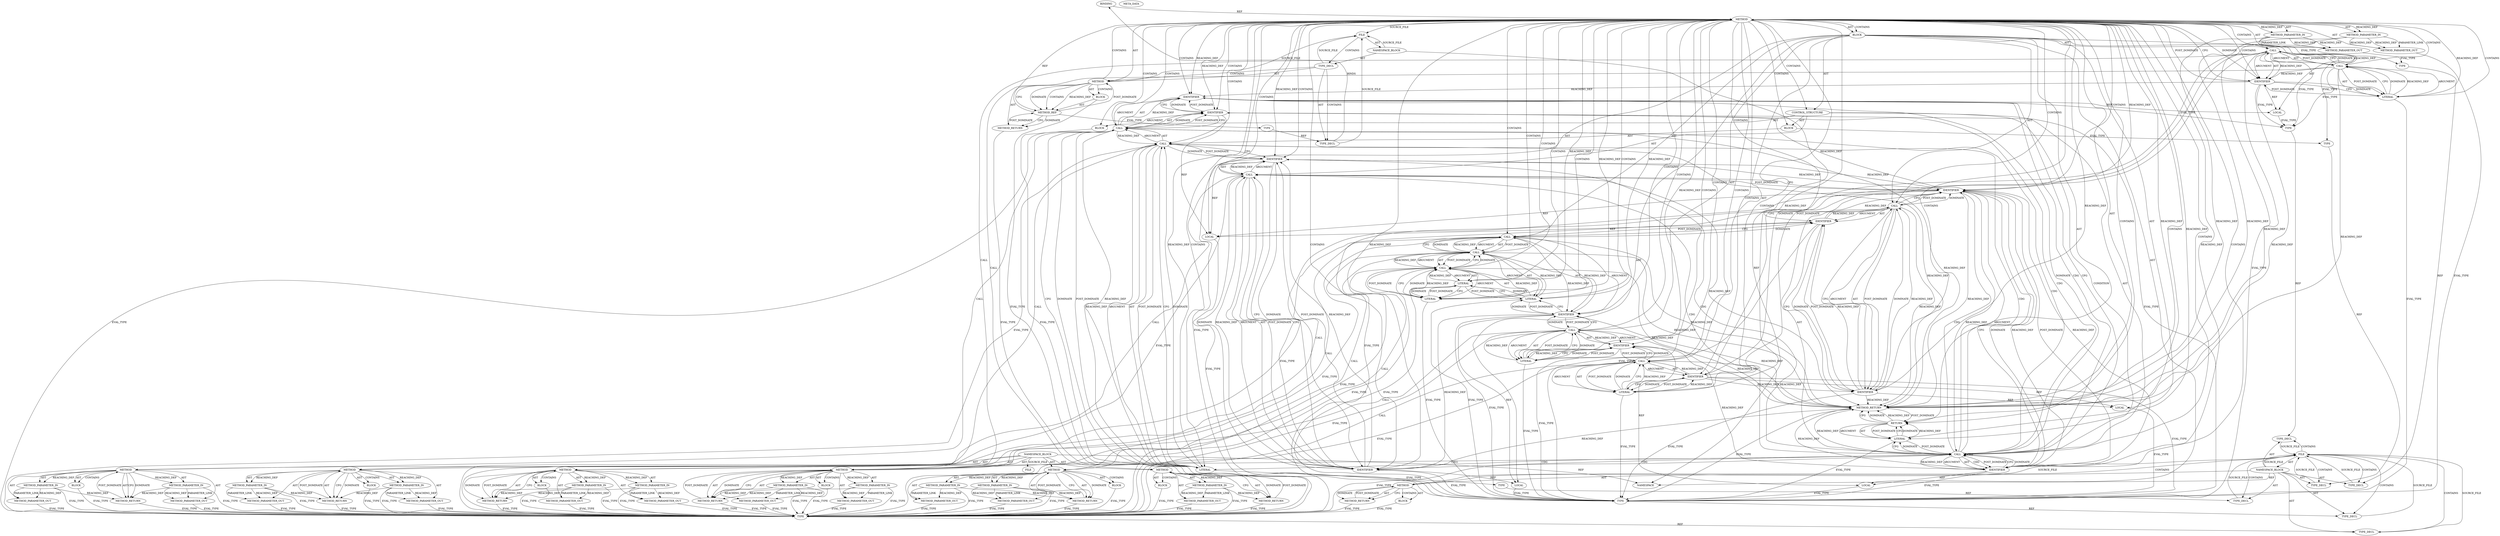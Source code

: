 digraph {
  "21474836480" [label="BINDING" METHOD_FULL_NAME="main" NAME="main" SIGNATURE="int(int,char[]*)"];
  "25769803776" [label="BLOCK" ARGUMENT_INDEX="-1" CODE="{
  int init_value;
  int test_value;
  int inc_value;
  int loop_counter;
  char buf[10];

  init_value = 0;
  test_value = 9;
  inc_value = 9 - (9 - 1);

  loop_counter = init_value;
  for( ; loop_counter <= test_value; loop_counter += inc_value)
  {
    /*  OK  */
    buf[loop_counter] = 'A';
  }


  return 0;
}" COLUMN_NUMBER="1" LINE_NUMBER="51" ORDER="3" TYPE_FULL_NAME="void"];
  "25769803777" [label="BLOCK" ARGUMENT_INDEX="-1" CODE="<empty>" LINE_NUMBER="63" ORDER="1" TYPE_FULL_NAME="ANY"];
  "25769803778" [label="BLOCK" ARGUMENT_INDEX="-1" CODE="{
    /*  OK  */
    buf[loop_counter] = 'A';
  }" COLUMN_NUMBER="3" LINE_NUMBER="64" ORDER="4" TYPE_FULL_NAME="void"];
  "25769803779" [label="BLOCK" ARGUMENT_INDEX="-1" CODE="<empty>" COLUMN_NUMBER="1" LINE_NUMBER="1" ORDER="1" TYPE_FULL_NAME="ANY"];
  "25769803780" [label="BLOCK" ARGUMENT_INDEX="-1" CODE="<empty>" ORDER="1" TYPE_FULL_NAME="ANY"];
  "25769803781" [label="BLOCK" ARGUMENT_INDEX="1" CODE="<empty>" ORDER="1" TYPE_FULL_NAME="ANY"];
  "25769803782" [label="BLOCK" ARGUMENT_INDEX="1" CODE="<empty>" ORDER="1" TYPE_FULL_NAME="ANY"];
  "25769803783" [label="BLOCK" ARGUMENT_INDEX="1" CODE="<empty>" ORDER="1" TYPE_FULL_NAME="ANY"];
  "25769803784" [label="BLOCK" ARGUMENT_INDEX="1" CODE="<empty>" ORDER="1" TYPE_FULL_NAME="ANY"];
  "25769803785" [label="BLOCK" ARGUMENT_INDEX="1" CODE="<empty>" ORDER="1" TYPE_FULL_NAME="ANY"];
  "25769803786" [label="BLOCK" ARGUMENT_INDEX="1" CODE="<empty>" ORDER="1" TYPE_FULL_NAME="ANY"];
  "30064771072" [label="CALL" ARGUMENT_INDEX="2" CODE="buf[10]" COLUMN_NUMBER="8" DISPATCH_TYPE="STATIC_DISPATCH" LINE_NUMBER="56" METHOD_FULL_NAME="<operator>.assignment" NAME="<operator>.assignment" ORDER="6" SIGNATURE="" TYPE_FULL_NAME="char[10]"];
  "30064771073" [label="CALL" ARGUMENT_INDEX="2" CODE="buf[10]" COLUMN_NUMBER="8" DISPATCH_TYPE="STATIC_DISPATCH" LINE_NUMBER="56" METHOD_FULL_NAME="<operator>.alloc" NAME="<operator>.alloc" ORDER="2" SIGNATURE="" TYPE_FULL_NAME="char[10]"];
  "30064771074" [label="CALL" ARGUMENT_INDEX="-1" CODE="init_value = 0" COLUMN_NUMBER="3" DISPATCH_TYPE="STATIC_DISPATCH" LINE_NUMBER="58" METHOD_FULL_NAME="<operator>.assignment" NAME="<operator>.assignment" ORDER="7" SIGNATURE="" TYPE_FULL_NAME="ANY"];
  "30064771075" [label="CALL" ARGUMENT_INDEX="-1" CODE="test_value = 9" COLUMN_NUMBER="3" DISPATCH_TYPE="STATIC_DISPATCH" LINE_NUMBER="59" METHOD_FULL_NAME="<operator>.assignment" NAME="<operator>.assignment" ORDER="8" SIGNATURE="" TYPE_FULL_NAME="ANY"];
  "30064771076" [label="CALL" ARGUMENT_INDEX="-1" CODE="inc_value = 9 - (9 - 1)" COLUMN_NUMBER="3" DISPATCH_TYPE="STATIC_DISPATCH" LINE_NUMBER="60" METHOD_FULL_NAME="<operator>.assignment" NAME="<operator>.assignment" ORDER="9" SIGNATURE="" TYPE_FULL_NAME="ANY"];
  "30064771077" [label="CALL" ARGUMENT_INDEX="2" CODE="9 - (9 - 1)" COLUMN_NUMBER="15" DISPATCH_TYPE="STATIC_DISPATCH" LINE_NUMBER="60" METHOD_FULL_NAME="<operator>.subtraction" NAME="<operator>.subtraction" ORDER="2" SIGNATURE="" TYPE_FULL_NAME="ANY"];
  "30064771078" [label="CALL" ARGUMENT_INDEX="2" CODE="9 - 1" COLUMN_NUMBER="20" DISPATCH_TYPE="STATIC_DISPATCH" LINE_NUMBER="60" METHOD_FULL_NAME="<operator>.subtraction" NAME="<operator>.subtraction" ORDER="2" SIGNATURE="" TYPE_FULL_NAME="ANY"];
  "30064771079" [label="CALL" ARGUMENT_INDEX="-1" CODE="loop_counter = init_value" COLUMN_NUMBER="3" DISPATCH_TYPE="STATIC_DISPATCH" LINE_NUMBER="62" METHOD_FULL_NAME="<operator>.assignment" NAME="<operator>.assignment" ORDER="10" SIGNATURE="" TYPE_FULL_NAME="ANY"];
  "30064771080" [label="CALL" ARGUMENT_INDEX="-1" CODE="loop_counter <= test_value" COLUMN_NUMBER="10" DISPATCH_TYPE="STATIC_DISPATCH" LINE_NUMBER="63" METHOD_FULL_NAME="<operator>.lessEqualsThan" NAME="<operator>.lessEqualsThan" ORDER="2" SIGNATURE="" TYPE_FULL_NAME="ANY"];
  "30064771081" [label="CALL" ARGUMENT_INDEX="-1" CODE="loop_counter += inc_value" COLUMN_NUMBER="38" DISPATCH_TYPE="STATIC_DISPATCH" LINE_NUMBER="63" METHOD_FULL_NAME="<operator>.assignmentPlus" NAME="<operator>.assignmentPlus" ORDER="3" SIGNATURE="" TYPE_FULL_NAME="ANY"];
  "30064771082" [label="CALL" ARGUMENT_INDEX="-1" CODE="buf[loop_counter] = 'A'" COLUMN_NUMBER="5" DISPATCH_TYPE="STATIC_DISPATCH" LINE_NUMBER="66" METHOD_FULL_NAME="<operator>.assignment" NAME="<operator>.assignment" ORDER="1" SIGNATURE="" TYPE_FULL_NAME="ANY"];
  "30064771083" [label="CALL" ARGUMENT_INDEX="1" CODE="buf[loop_counter]" COLUMN_NUMBER="5" DISPATCH_TYPE="STATIC_DISPATCH" LINE_NUMBER="66" METHOD_FULL_NAME="<operator>.indirectIndexAccess" NAME="<operator>.indirectIndexAccess" ORDER="1" SIGNATURE="" TYPE_FULL_NAME="ANY"];
  "47244640256" [label="CONTROL_STRUCTURE" ARGUMENT_INDEX="-1" CODE="for (;loop_counter <= test_value;loop_counter += inc_value)" COLUMN_NUMBER="3" CONTROL_STRUCTURE_TYPE="FOR" LINE_NUMBER="63" ORDER="11" PARSER_TYPE_NAME="CASTForStatement"];
  "60129542144" [label="FILE" CODE="<empty>" CONTENT="<empty>" NAME="basic-00278-ok.c" ORDER="0"];
  "60129542145" [label="FILE" CODE="<empty>" CONTENT="<empty>" NAME="<includes>" ORDER="1"];
  "60129542146" [label="FILE" CODE="<empty>" CONTENT="<empty>" NAME="<unknown>" ORDER="0"];
  "68719476736" [label="IDENTIFIER" ARGUMENT_INDEX="1" CODE="buf" COLUMN_NUMBER="8" LINE_NUMBER="56" NAME="buf" ORDER="1" TYPE_FULL_NAME="char[10]"];
  "68719476737" [label="IDENTIFIER" ARGUMENT_INDEX="1" CODE="init_value" COLUMN_NUMBER="3" LINE_NUMBER="58" NAME="init_value" ORDER="1" TYPE_FULL_NAME="int"];
  "68719476738" [label="IDENTIFIER" ARGUMENT_INDEX="1" CODE="test_value" COLUMN_NUMBER="3" LINE_NUMBER="59" NAME="test_value" ORDER="1" TYPE_FULL_NAME="int"];
  "68719476739" [label="IDENTIFIER" ARGUMENT_INDEX="1" CODE="inc_value" COLUMN_NUMBER="3" LINE_NUMBER="60" NAME="inc_value" ORDER="1" TYPE_FULL_NAME="int"];
  "68719476740" [label="IDENTIFIER" ARGUMENT_INDEX="1" CODE="loop_counter" COLUMN_NUMBER="3" LINE_NUMBER="62" NAME="loop_counter" ORDER="1" TYPE_FULL_NAME="int"];
  "68719476741" [label="IDENTIFIER" ARGUMENT_INDEX="2" CODE="init_value" COLUMN_NUMBER="18" LINE_NUMBER="62" NAME="init_value" ORDER="2" TYPE_FULL_NAME="int"];
  "68719476742" [label="IDENTIFIER" ARGUMENT_INDEX="1" CODE="loop_counter" COLUMN_NUMBER="10" LINE_NUMBER="63" NAME="loop_counter" ORDER="1" TYPE_FULL_NAME="int"];
  "68719476743" [label="IDENTIFIER" ARGUMENT_INDEX="2" CODE="test_value" COLUMN_NUMBER="26" LINE_NUMBER="63" NAME="test_value" ORDER="2" TYPE_FULL_NAME="int"];
  "68719476744" [label="IDENTIFIER" ARGUMENT_INDEX="1" CODE="loop_counter" COLUMN_NUMBER="38" LINE_NUMBER="63" NAME="loop_counter" ORDER="1" TYPE_FULL_NAME="int"];
  "68719476745" [label="IDENTIFIER" ARGUMENT_INDEX="2" CODE="inc_value" COLUMN_NUMBER="54" LINE_NUMBER="63" NAME="inc_value" ORDER="2" TYPE_FULL_NAME="int"];
  "68719476746" [label="IDENTIFIER" ARGUMENT_INDEX="1" CODE="buf" COLUMN_NUMBER="5" LINE_NUMBER="66" NAME="buf" ORDER="1" TYPE_FULL_NAME="char[10]"];
  "68719476747" [label="IDENTIFIER" ARGUMENT_INDEX="2" CODE="loop_counter" COLUMN_NUMBER="9" LINE_NUMBER="66" NAME="loop_counter" ORDER="2" TYPE_FULL_NAME="int"];
  "90194313216" [label="LITERAL" ARGUMENT_INDEX="1" CODE="10" COLUMN_NUMBER="12" LINE_NUMBER="56" ORDER="1" TYPE_FULL_NAME="int"];
  "90194313217" [label="LITERAL" ARGUMENT_INDEX="2" CODE="0" COLUMN_NUMBER="16" LINE_NUMBER="58" ORDER="2" TYPE_FULL_NAME="int"];
  "90194313218" [label="LITERAL" ARGUMENT_INDEX="2" CODE="9" COLUMN_NUMBER="16" LINE_NUMBER="59" ORDER="2" TYPE_FULL_NAME="int"];
  "90194313219" [label="LITERAL" ARGUMENT_INDEX="1" CODE="9" COLUMN_NUMBER="15" LINE_NUMBER="60" ORDER="1" TYPE_FULL_NAME="int"];
  "90194313220" [label="LITERAL" ARGUMENT_INDEX="1" CODE="9" COLUMN_NUMBER="20" LINE_NUMBER="60" ORDER="1" TYPE_FULL_NAME="int"];
  "90194313221" [label="LITERAL" ARGUMENT_INDEX="2" CODE="1" COLUMN_NUMBER="24" LINE_NUMBER="60" ORDER="2" TYPE_FULL_NAME="int"];
  "90194313222" [label="LITERAL" ARGUMENT_INDEX="2" CODE="'A'" COLUMN_NUMBER="25" LINE_NUMBER="66" ORDER="2" TYPE_FULL_NAME="char"];
  "90194313223" [label="LITERAL" ARGUMENT_INDEX="-1" CODE="0" COLUMN_NUMBER="10" LINE_NUMBER="70" ORDER="1" TYPE_FULL_NAME="int"];
  "94489280512" [label="LOCAL" CODE="int init_value" COLUMN_NUMBER="7" GENERIC_SIGNATURE="<empty>" LINE_NUMBER="52" NAME="init_value" ORDER="1" TYPE_FULL_NAME="int"];
  "94489280513" [label="LOCAL" CODE="int test_value" COLUMN_NUMBER="7" GENERIC_SIGNATURE="<empty>" LINE_NUMBER="53" NAME="test_value" ORDER="2" TYPE_FULL_NAME="int"];
  "94489280514" [label="LOCAL" CODE="int inc_value" COLUMN_NUMBER="7" GENERIC_SIGNATURE="<empty>" LINE_NUMBER="54" NAME="inc_value" ORDER="3" TYPE_FULL_NAME="int"];
  "94489280515" [label="LOCAL" CODE="int loop_counter" COLUMN_NUMBER="7" GENERIC_SIGNATURE="<empty>" LINE_NUMBER="55" NAME="loop_counter" ORDER="4" TYPE_FULL_NAME="int"];
  "94489280516" [label="LOCAL" CODE="char buf[10]" COLUMN_NUMBER="8" GENERIC_SIGNATURE="<empty>" LINE_NUMBER="56" NAME="buf" ORDER="5" TYPE_FULL_NAME="char[10]"];
  "107374182400" [label="META_DATA" LANGUAGE="NEWC" OVERLAYS="base;controlflow;typerel;callgraph;dataflowOss" ROOT="/tmp/tmp.PNWwBLHvl9" VERSION="0.1"];
  "111669149696" [label="METHOD" AST_PARENT_FULL_NAME="basic-00278-ok.c:<global>" AST_PARENT_TYPE="TYPE_DECL" CODE="int main(int argc, char *argv[])
{
  int init_value;
  int test_value;
  int inc_value;
  int loop_counter;
  char buf[10];

  init_value = 0;
  test_value = 9;
  inc_value = 9 - (9 - 1);

  loop_counter = init_value;
  for( ; loop_counter <= test_value; loop_counter += inc_value)
  {
    /*  OK  */
    buf[loop_counter] = 'A';
  }


  return 0;
}" COLUMN_NUMBER="1" COLUMN_NUMBER_END="1" FILENAME="basic-00278-ok.c" FULL_NAME="main" GENERIC_SIGNATURE="<empty>" IS_EXTERNAL="false" LINE_NUMBER="50" LINE_NUMBER_END="71" NAME="main" ORDER="1" SIGNATURE="int(int,char[]*)"];
  "111669149697" [label="METHOD" AST_PARENT_FULL_NAME="basic-00278-ok.c:<global>" AST_PARENT_TYPE="TYPE_DECL" CODE="<global>" COLUMN_NUMBER="1" COLUMN_NUMBER_END="1" FILENAME="basic-00278-ok.c" FULL_NAME="basic-00278-ok.c:<global>" GENERIC_SIGNATURE="<empty>" IS_EXTERNAL="false" LINE_NUMBER="1" LINE_NUMBER_END="71" NAME="<global>" ORDER="1" SIGNATURE=""];
  "111669149698" [label="METHOD" AST_PARENT_FULL_NAME="<includes>:<global>" AST_PARENT_TYPE="NAMESPACE_BLOCK" CODE="<global>" FILENAME="<includes>" FULL_NAME="<includes>:<global>" GENERIC_SIGNATURE="<empty>" IS_EXTERNAL="false" LINE_NUMBER="1" NAME="<global>" ORDER="1" SIGNATURE=""];
  "111669149699" [label="METHOD" AST_PARENT_FULL_NAME="<global>" AST_PARENT_TYPE="NAMESPACE_BLOCK" CODE="<empty>" FILENAME="<empty>" FULL_NAME="<operator>.assignment" GENERIC_SIGNATURE="<empty>" IS_EXTERNAL="true" NAME="<operator>.assignment" ORDER="0" SIGNATURE=""];
  "111669149700" [label="METHOD" AST_PARENT_FULL_NAME="<global>" AST_PARENT_TYPE="NAMESPACE_BLOCK" CODE="<empty>" FILENAME="<empty>" FULL_NAME="<operator>.alloc" GENERIC_SIGNATURE="<empty>" IS_EXTERNAL="true" NAME="<operator>.alloc" ORDER="0" SIGNATURE=""];
  "111669149701" [label="METHOD" AST_PARENT_FULL_NAME="<global>" AST_PARENT_TYPE="NAMESPACE_BLOCK" CODE="<empty>" FILENAME="<empty>" FULL_NAME="<operator>.subtraction" GENERIC_SIGNATURE="<empty>" IS_EXTERNAL="true" NAME="<operator>.subtraction" ORDER="0" SIGNATURE=""];
  "111669149702" [label="METHOD" AST_PARENT_FULL_NAME="<global>" AST_PARENT_TYPE="NAMESPACE_BLOCK" CODE="<empty>" FILENAME="<empty>" FULL_NAME="<operator>.lessEqualsThan" GENERIC_SIGNATURE="<empty>" IS_EXTERNAL="true" NAME="<operator>.lessEqualsThan" ORDER="0" SIGNATURE=""];
  "111669149703" [label="METHOD" AST_PARENT_FULL_NAME="<global>" AST_PARENT_TYPE="NAMESPACE_BLOCK" CODE="<empty>" FILENAME="<empty>" FULL_NAME="<operator>.assignmentPlus" GENERIC_SIGNATURE="<empty>" IS_EXTERNAL="true" NAME="<operator>.assignmentPlus" ORDER="0" SIGNATURE=""];
  "111669149704" [label="METHOD" AST_PARENT_FULL_NAME="<global>" AST_PARENT_TYPE="NAMESPACE_BLOCK" CODE="<empty>" FILENAME="<empty>" FULL_NAME="<operator>.indirectIndexAccess" GENERIC_SIGNATURE="<empty>" IS_EXTERNAL="true" NAME="<operator>.indirectIndexAccess" ORDER="0" SIGNATURE=""];
  "115964116992" [label="METHOD_PARAMETER_IN" CODE="int argc" COLUMN_NUMBER="10" EVALUATION_STRATEGY="BY_VALUE" INDEX="1" IS_VARIADIC="false" LINE_NUMBER="50" NAME="argc" ORDER="1" TYPE_FULL_NAME="int"];
  "115964116993" [label="METHOD_PARAMETER_IN" CODE="char *argv[]" COLUMN_NUMBER="20" EVALUATION_STRATEGY="BY_VALUE" INDEX="2" IS_VARIADIC="false" LINE_NUMBER="50" NAME="argv" ORDER="2" TYPE_FULL_NAME="char[]*"];
  "115964116994" [label="METHOD_PARAMETER_IN" CODE="p1" EVALUATION_STRATEGY="BY_VALUE" INDEX="1" IS_VARIADIC="false" NAME="p1" ORDER="1" TYPE_FULL_NAME="ANY"];
  "115964116995" [label="METHOD_PARAMETER_IN" CODE="p2" EVALUATION_STRATEGY="BY_VALUE" INDEX="2" IS_VARIADIC="false" NAME="p2" ORDER="2" TYPE_FULL_NAME="ANY"];
  "115964116996" [label="METHOD_PARAMETER_IN" CODE="p1" EVALUATION_STRATEGY="BY_VALUE" INDEX="1" IS_VARIADIC="false" NAME="p1" ORDER="1" TYPE_FULL_NAME="ANY"];
  "115964116997" [label="METHOD_PARAMETER_IN" CODE="p1" EVALUATION_STRATEGY="BY_VALUE" INDEX="1" IS_VARIADIC="false" NAME="p1" ORDER="1" TYPE_FULL_NAME="ANY"];
  "115964116998" [label="METHOD_PARAMETER_IN" CODE="p2" EVALUATION_STRATEGY="BY_VALUE" INDEX="2" IS_VARIADIC="false" NAME="p2" ORDER="2" TYPE_FULL_NAME="ANY"];
  "115964116999" [label="METHOD_PARAMETER_IN" CODE="p1" EVALUATION_STRATEGY="BY_VALUE" INDEX="1" IS_VARIADIC="false" NAME="p1" ORDER="1" TYPE_FULL_NAME="ANY"];
  "115964117000" [label="METHOD_PARAMETER_IN" CODE="p2" EVALUATION_STRATEGY="BY_VALUE" INDEX="2" IS_VARIADIC="false" NAME="p2" ORDER="2" TYPE_FULL_NAME="ANY"];
  "115964117001" [label="METHOD_PARAMETER_IN" CODE="p1" EVALUATION_STRATEGY="BY_VALUE" INDEX="1" IS_VARIADIC="false" NAME="p1" ORDER="1" TYPE_FULL_NAME="ANY"];
  "115964117002" [label="METHOD_PARAMETER_IN" CODE="p2" EVALUATION_STRATEGY="BY_VALUE" INDEX="2" IS_VARIADIC="false" NAME="p2" ORDER="2" TYPE_FULL_NAME="ANY"];
  "115964117003" [label="METHOD_PARAMETER_IN" CODE="p1" EVALUATION_STRATEGY="BY_VALUE" INDEX="1" IS_VARIADIC="false" NAME="p1" ORDER="1" TYPE_FULL_NAME="ANY"];
  "115964117004" [label="METHOD_PARAMETER_IN" CODE="p2" EVALUATION_STRATEGY="BY_VALUE" INDEX="2" IS_VARIADIC="false" NAME="p2" ORDER="2" TYPE_FULL_NAME="ANY"];
  "120259084288" [label="METHOD_PARAMETER_OUT" CODE="int argc" COLUMN_NUMBER="10" EVALUATION_STRATEGY="BY_VALUE" INDEX="1" IS_VARIADIC="false" LINE_NUMBER="50" NAME="argc" ORDER="1" TYPE_FULL_NAME="int"];
  "120259084289" [label="METHOD_PARAMETER_OUT" CODE="char *argv[]" COLUMN_NUMBER="20" EVALUATION_STRATEGY="BY_VALUE" INDEX="2" IS_VARIADIC="false" LINE_NUMBER="50" NAME="argv" ORDER="2" TYPE_FULL_NAME="char[]*"];
  "120259084290" [label="METHOD_PARAMETER_OUT" CODE="p1" EVALUATION_STRATEGY="BY_VALUE" INDEX="1" IS_VARIADIC="false" NAME="p1" ORDER="1" TYPE_FULL_NAME="ANY"];
  "120259084291" [label="METHOD_PARAMETER_OUT" CODE="p2" EVALUATION_STRATEGY="BY_VALUE" INDEX="2" IS_VARIADIC="false" NAME="p2" ORDER="2" TYPE_FULL_NAME="ANY"];
  "120259084292" [label="METHOD_PARAMETER_OUT" CODE="p1" EVALUATION_STRATEGY="BY_VALUE" INDEX="1" IS_VARIADIC="false" NAME="p1" ORDER="1" TYPE_FULL_NAME="ANY"];
  "120259084293" [label="METHOD_PARAMETER_OUT" CODE="p1" EVALUATION_STRATEGY="BY_VALUE" INDEX="1" IS_VARIADIC="false" NAME="p1" ORDER="1" TYPE_FULL_NAME="ANY"];
  "120259084294" [label="METHOD_PARAMETER_OUT" CODE="p2" EVALUATION_STRATEGY="BY_VALUE" INDEX="2" IS_VARIADIC="false" NAME="p2" ORDER="2" TYPE_FULL_NAME="ANY"];
  "120259084295" [label="METHOD_PARAMETER_OUT" CODE="p1" EVALUATION_STRATEGY="BY_VALUE" INDEX="1" IS_VARIADIC="false" NAME="p1" ORDER="1" TYPE_FULL_NAME="ANY"];
  "120259084296" [label="METHOD_PARAMETER_OUT" CODE="p2" EVALUATION_STRATEGY="BY_VALUE" INDEX="2" IS_VARIADIC="false" NAME="p2" ORDER="2" TYPE_FULL_NAME="ANY"];
  "120259084297" [label="METHOD_PARAMETER_OUT" CODE="p1" EVALUATION_STRATEGY="BY_VALUE" INDEX="1" IS_VARIADIC="false" NAME="p1" ORDER="1" TYPE_FULL_NAME="ANY"];
  "120259084298" [label="METHOD_PARAMETER_OUT" CODE="p2" EVALUATION_STRATEGY="BY_VALUE" INDEX="2" IS_VARIADIC="false" NAME="p2" ORDER="2" TYPE_FULL_NAME="ANY"];
  "120259084299" [label="METHOD_PARAMETER_OUT" CODE="p1" EVALUATION_STRATEGY="BY_VALUE" INDEX="1" IS_VARIADIC="false" NAME="p1" ORDER="1" TYPE_FULL_NAME="ANY"];
  "120259084300" [label="METHOD_PARAMETER_OUT" CODE="p2" EVALUATION_STRATEGY="BY_VALUE" INDEX="2" IS_VARIADIC="false" NAME="p2" ORDER="2" TYPE_FULL_NAME="ANY"];
  "124554051584" [label="METHOD_REF" ARGUMENT_INDEX="1" CODE="main" COLUMN_NUMBER="1" LINE_NUMBER="50" METHOD_FULL_NAME="main" ORDER="1" TYPE_FULL_NAME="main"];
  "128849018880" [label="METHOD_RETURN" CODE="RET" COLUMN_NUMBER="1" EVALUATION_STRATEGY="BY_VALUE" LINE_NUMBER="50" ORDER="4" TYPE_FULL_NAME="int"];
  "128849018881" [label="METHOD_RETURN" CODE="RET" COLUMN_NUMBER="1" EVALUATION_STRATEGY="BY_VALUE" LINE_NUMBER="1" ORDER="2" TYPE_FULL_NAME="ANY"];
  "128849018882" [label="METHOD_RETURN" CODE="RET" EVALUATION_STRATEGY="BY_VALUE" LINE_NUMBER="1" ORDER="2" TYPE_FULL_NAME="ANY"];
  "128849018883" [label="METHOD_RETURN" CODE="RET" EVALUATION_STRATEGY="BY_VALUE" ORDER="2" TYPE_FULL_NAME="ANY"];
  "128849018884" [label="METHOD_RETURN" CODE="RET" EVALUATION_STRATEGY="BY_VALUE" ORDER="2" TYPE_FULL_NAME="ANY"];
  "128849018885" [label="METHOD_RETURN" CODE="RET" EVALUATION_STRATEGY="BY_VALUE" ORDER="2" TYPE_FULL_NAME="ANY"];
  "128849018886" [label="METHOD_RETURN" CODE="RET" EVALUATION_STRATEGY="BY_VALUE" ORDER="2" TYPE_FULL_NAME="ANY"];
  "128849018887" [label="METHOD_RETURN" CODE="RET" EVALUATION_STRATEGY="BY_VALUE" ORDER="2" TYPE_FULL_NAME="ANY"];
  "128849018888" [label="METHOD_RETURN" CODE="RET" EVALUATION_STRATEGY="BY_VALUE" ORDER="2" TYPE_FULL_NAME="ANY"];
  "137438953472" [label="NAMESPACE" CODE="<empty>" NAME="<global>" ORDER="-1"];
  "141733920768" [label="NAMESPACE_BLOCK" CODE="<empty>" FILENAME="<unknown>" FULL_NAME="<global>" NAME="<global>" ORDER="1"];
  "141733920769" [label="NAMESPACE_BLOCK" CODE="<empty>" FILENAME="basic-00278-ok.c" FULL_NAME="basic-00278-ok.c:<global>" NAME="<global>" ORDER="1"];
  "141733920770" [label="NAMESPACE_BLOCK" CODE="<empty>" FILENAME="<includes>" FULL_NAME="<includes>:<global>" NAME="<global>" ORDER="1"];
  "146028888064" [label="RETURN" ARGUMENT_INDEX="-1" CODE="return 0;" COLUMN_NUMBER="3" LINE_NUMBER="70" ORDER="12"];
  "163208757248" [label="TYPE" FULL_NAME="ANY" NAME="ANY" TYPE_DECL_FULL_NAME="ANY"];
  "163208757249" [label="TYPE" FULL_NAME="char" NAME="char" TYPE_DECL_FULL_NAME="char"];
  "163208757250" [label="TYPE" FULL_NAME="char[10]" NAME="char[10]" TYPE_DECL_FULL_NAME="char[10]"];
  "163208757251" [label="TYPE" FULL_NAME="char[]*" NAME="char[]*" TYPE_DECL_FULL_NAME="char[]*"];
  "163208757252" [label="TYPE" FULL_NAME="int" NAME="int" TYPE_DECL_FULL_NAME="int"];
  "163208757253" [label="TYPE" FULL_NAME="main" NAME="main" TYPE_DECL_FULL_NAME="main"];
  "163208757254" [label="TYPE" FULL_NAME="void" NAME="void" TYPE_DECL_FULL_NAME="void"];
  "171798691840" [label="TYPE_DECL" AST_PARENT_FULL_NAME="basic-00278-ok.c:<global>" AST_PARENT_TYPE="TYPE_DECL" CODE="main" COLUMN_NUMBER="1" FILENAME="basic-00278-ok.c" FULL_NAME="main" GENERIC_SIGNATURE="<empty>" IS_EXTERNAL="false" LINE_NUMBER="50" NAME="main" ORDER="1"];
  "171798691841" [label="TYPE_DECL" AST_PARENT_FULL_NAME="basic-00278-ok.c:<global>" AST_PARENT_TYPE="NAMESPACE_BLOCK" CODE="<global>" COLUMN_NUMBER="1" FILENAME="basic-00278-ok.c" FULL_NAME="basic-00278-ok.c:<global>" GENERIC_SIGNATURE="<empty>" IS_EXTERNAL="false" LINE_NUMBER="1" NAME="<global>" ORDER="1"];
  "171798691842" [label="TYPE_DECL" AST_PARENT_FULL_NAME="<includes>:<global>" AST_PARENT_TYPE="NAMESPACE_BLOCK" CODE="ANY" FILENAME="<includes>" FULL_NAME="ANY" GENERIC_SIGNATURE="<empty>" IS_EXTERNAL="true" NAME="ANY" ORDER="-1"];
  "171798691843" [label="TYPE_DECL" AST_PARENT_FULL_NAME="<includes>:<global>" AST_PARENT_TYPE="NAMESPACE_BLOCK" CODE="char" FILENAME="<includes>" FULL_NAME="char" GENERIC_SIGNATURE="<empty>" IS_EXTERNAL="true" NAME="char" ORDER="-1"];
  "171798691844" [label="TYPE_DECL" AST_PARENT_FULL_NAME="<includes>:<global>" AST_PARENT_TYPE="NAMESPACE_BLOCK" CODE="char[10]" FILENAME="<includes>" FULL_NAME="char[10]" GENERIC_SIGNATURE="<empty>" IS_EXTERNAL="true" NAME="char[10]" ORDER="-1"];
  "171798691845" [label="TYPE_DECL" AST_PARENT_FULL_NAME="<includes>:<global>" AST_PARENT_TYPE="NAMESPACE_BLOCK" CODE="char[]*" FILENAME="<includes>" FULL_NAME="char[]*" GENERIC_SIGNATURE="<empty>" IS_EXTERNAL="true" NAME="char[]*" ORDER="-1"];
  "171798691846" [label="TYPE_DECL" AST_PARENT_FULL_NAME="<includes>:<global>" AST_PARENT_TYPE="NAMESPACE_BLOCK" CODE="int" FILENAME="<includes>" FULL_NAME="int" GENERIC_SIGNATURE="<empty>" IS_EXTERNAL="true" NAME="int" ORDER="-1"];
  "171798691847" [label="TYPE_DECL" AST_PARENT_FULL_NAME="<includes>:<global>" AST_PARENT_TYPE="NAMESPACE_BLOCK" CODE="void" FILENAME="<includes>" FULL_NAME="void" GENERIC_SIGNATURE="<empty>" IS_EXTERNAL="true" NAME="void" ORDER="-1"];
  "21474836480" -> "111669149696" [label="REF" ];
  "25769803776" -> "94489280512" [label="AST" ];
  "25769803776" -> "94489280513" [label="AST" ];
  "25769803776" -> "94489280514" [label="AST" ];
  "25769803776" -> "94489280515" [label="AST" ];
  "25769803776" -> "94489280516" [label="AST" ];
  "25769803776" -> "30064771072" [label="AST" ];
  "25769803776" -> "30064771074" [label="AST" ];
  "25769803776" -> "30064771075" [label="AST" ];
  "25769803776" -> "30064771076" [label="AST" ];
  "25769803776" -> "30064771079" [label="AST" ];
  "25769803776" -> "47244640256" [label="AST" ];
  "25769803776" -> "146028888064" [label="AST" ];
  "25769803776" -> "163208757254" [label="EVAL_TYPE" ];
  "25769803777" -> "163208757248" [label="EVAL_TYPE" ];
  "25769803778" -> "30064771082" [label="AST" ];
  "25769803778" -> "163208757254" [label="EVAL_TYPE" ];
  "25769803779" -> "124554051584" [label="AST" ];
  "25769803779" -> "163208757248" [label="EVAL_TYPE" ];
  "25769803780" -> "163208757248" [label="EVAL_TYPE" ];
  "25769803781" -> "163208757248" [label="EVAL_TYPE" ];
  "25769803782" -> "163208757248" [label="EVAL_TYPE" ];
  "25769803783" -> "163208757248" [label="EVAL_TYPE" ];
  "25769803784" -> "163208757248" [label="EVAL_TYPE" ];
  "25769803785" -> "163208757248" [label="EVAL_TYPE" ];
  "25769803786" -> "163208757248" [label="EVAL_TYPE" ];
  "30064771072" -> "68719476736" [label="ARGUMENT" ];
  "30064771072" -> "30064771073" [label="ARGUMENT" ];
  "30064771072" -> "68719476736" [label="AST" ];
  "30064771072" -> "30064771073" [label="AST" ];
  "30064771072" -> "111669149699" [label="CALL" ];
  "30064771072" -> "68719476737" [label="CFG" ];
  "30064771072" -> "68719476737" [label="DOMINATE" ];
  "30064771072" -> "163208757250" [label="EVAL_TYPE" ];
  "30064771072" -> "30064771073" [label="POST_DOMINATE" ];
  "30064771072" -> "128849018880" [label="REACHING_DEF" property="buf[10]"];
  "30064771073" -> "90194313216" [label="ARGUMENT" ];
  "30064771073" -> "90194313216" [label="AST" ];
  "30064771073" -> "111669149700" [label="CALL" ];
  "30064771073" -> "30064771072" [label="CFG" ];
  "30064771073" -> "30064771072" [label="DOMINATE" ];
  "30064771073" -> "163208757250" [label="EVAL_TYPE" ];
  "30064771073" -> "90194313216" [label="POST_DOMINATE" ];
  "30064771073" -> "68719476736" [label="REACHING_DEF" property="buf[10]"];
  "30064771073" -> "30064771072" [label="REACHING_DEF" property="buf[10]"];
  "30064771073" -> "128849018880" [label="REACHING_DEF" property="buf[10]"];
  "30064771074" -> "68719476737" [label="ARGUMENT" ];
  "30064771074" -> "90194313217" [label="ARGUMENT" ];
  "30064771074" -> "68719476737" [label="AST" ];
  "30064771074" -> "90194313217" [label="AST" ];
  "30064771074" -> "111669149699" [label="CALL" ];
  "30064771074" -> "68719476738" [label="CFG" ];
  "30064771074" -> "68719476738" [label="DOMINATE" ];
  "30064771074" -> "163208757248" [label="EVAL_TYPE" ];
  "30064771074" -> "90194313217" [label="POST_DOMINATE" ];
  "30064771074" -> "128849018880" [label="REACHING_DEF" property="init_value = 0"];
  "30064771075" -> "68719476738" [label="ARGUMENT" ];
  "30064771075" -> "90194313218" [label="ARGUMENT" ];
  "30064771075" -> "68719476738" [label="AST" ];
  "30064771075" -> "90194313218" [label="AST" ];
  "30064771075" -> "111669149699" [label="CALL" ];
  "30064771075" -> "68719476739" [label="CFG" ];
  "30064771075" -> "68719476739" [label="DOMINATE" ];
  "30064771075" -> "163208757248" [label="EVAL_TYPE" ];
  "30064771075" -> "90194313218" [label="POST_DOMINATE" ];
  "30064771075" -> "128849018880" [label="REACHING_DEF" property="test_value = 9"];
  "30064771076" -> "68719476739" [label="ARGUMENT" ];
  "30064771076" -> "30064771077" [label="ARGUMENT" ];
  "30064771076" -> "68719476739" [label="AST" ];
  "30064771076" -> "30064771077" [label="AST" ];
  "30064771076" -> "111669149699" [label="CALL" ];
  "30064771076" -> "68719476740" [label="CFG" ];
  "30064771076" -> "68719476740" [label="DOMINATE" ];
  "30064771076" -> "163208757248" [label="EVAL_TYPE" ];
  "30064771076" -> "30064771077" [label="POST_DOMINATE" ];
  "30064771076" -> "128849018880" [label="REACHING_DEF" property="inc_value = 9 - (9 - 1)"];
  "30064771077" -> "90194313219" [label="ARGUMENT" ];
  "30064771077" -> "30064771078" [label="ARGUMENT" ];
  "30064771077" -> "90194313219" [label="AST" ];
  "30064771077" -> "30064771078" [label="AST" ];
  "30064771077" -> "111669149701" [label="CALL" ];
  "30064771077" -> "30064771076" [label="CFG" ];
  "30064771077" -> "30064771076" [label="DOMINATE" ];
  "30064771077" -> "163208757248" [label="EVAL_TYPE" ];
  "30064771077" -> "30064771078" [label="POST_DOMINATE" ];
  "30064771077" -> "68719476739" [label="REACHING_DEF" property="9 - (9 - 1)"];
  "30064771077" -> "30064771076" [label="REACHING_DEF" property="9 - (9 - 1)"];
  "30064771077" -> "128849018880" [label="REACHING_DEF" property="9 - (9 - 1)"];
  "30064771078" -> "90194313220" [label="ARGUMENT" ];
  "30064771078" -> "90194313221" [label="ARGUMENT" ];
  "30064771078" -> "90194313220" [label="AST" ];
  "30064771078" -> "90194313221" [label="AST" ];
  "30064771078" -> "111669149701" [label="CALL" ];
  "30064771078" -> "30064771077" [label="CFG" ];
  "30064771078" -> "30064771077" [label="DOMINATE" ];
  "30064771078" -> "163208757248" [label="EVAL_TYPE" ];
  "30064771078" -> "90194313221" [label="POST_DOMINATE" ];
  "30064771078" -> "30064771077" [label="REACHING_DEF" property="9 - 1"];
  "30064771078" -> "128849018880" [label="REACHING_DEF" property="9 - 1"];
  "30064771079" -> "68719476740" [label="ARGUMENT" ];
  "30064771079" -> "68719476741" [label="ARGUMENT" ];
  "30064771079" -> "68719476740" [label="AST" ];
  "30064771079" -> "68719476741" [label="AST" ];
  "30064771079" -> "111669149699" [label="CALL" ];
  "30064771079" -> "68719476742" [label="CFG" ];
  "30064771079" -> "68719476742" [label="DOMINATE" ];
  "30064771079" -> "163208757248" [label="EVAL_TYPE" ];
  "30064771079" -> "68719476741" [label="POST_DOMINATE" ];
  "30064771079" -> "128849018880" [label="REACHING_DEF" property="loop_counter = init_value"];
  "30064771080" -> "68719476742" [label="ARGUMENT" ];
  "30064771080" -> "68719476743" [label="ARGUMENT" ];
  "30064771080" -> "68719476742" [label="AST" ];
  "30064771080" -> "68719476743" [label="AST" ];
  "30064771080" -> "111669149702" [label="CALL" ];
  "30064771080" -> "68719476742" [label="CDG" ];
  "30064771080" -> "30064771083" [label="CDG" ];
  "30064771080" -> "30064771082" [label="CDG" ];
  "30064771080" -> "30064771081" [label="CDG" ];
  "30064771080" -> "90194313222" [label="CDG" ];
  "30064771080" -> "30064771080" [label="CDG" ];
  "30064771080" -> "68719476747" [label="CDG" ];
  "30064771080" -> "68719476746" [label="CDG" ];
  "30064771080" -> "68719476745" [label="CDG" ];
  "30064771080" -> "68719476744" [label="CDG" ];
  "30064771080" -> "68719476743" [label="CDG" ];
  "30064771080" -> "68719476746" [label="CFG" ];
  "30064771080" -> "90194313223" [label="CFG" ];
  "30064771080" -> "68719476746" [label="DOMINATE" ];
  "30064771080" -> "90194313223" [label="DOMINATE" ];
  "30064771080" -> "163208757248" [label="EVAL_TYPE" ];
  "30064771080" -> "68719476743" [label="POST_DOMINATE" ];
  "30064771080" -> "128849018880" [label="REACHING_DEF" property="loop_counter <= test_value"];
  "30064771081" -> "68719476744" [label="ARGUMENT" ];
  "30064771081" -> "68719476745" [label="ARGUMENT" ];
  "30064771081" -> "68719476744" [label="AST" ];
  "30064771081" -> "68719476745" [label="AST" ];
  "30064771081" -> "111669149703" [label="CALL" ];
  "30064771081" -> "68719476742" [label="CFG" ];
  "30064771081" -> "163208757248" [label="EVAL_TYPE" ];
  "30064771081" -> "68719476745" [label="POST_DOMINATE" ];
  "30064771081" -> "128849018880" [label="REACHING_DEF" property="loop_counter += inc_value"];
  "30064771082" -> "30064771083" [label="ARGUMENT" ];
  "30064771082" -> "90194313222" [label="ARGUMENT" ];
  "30064771082" -> "30064771083" [label="AST" ];
  "30064771082" -> "90194313222" [label="AST" ];
  "30064771082" -> "111669149699" [label="CALL" ];
  "30064771082" -> "68719476744" [label="CFG" ];
  "30064771082" -> "68719476744" [label="DOMINATE" ];
  "30064771082" -> "163208757248" [label="EVAL_TYPE" ];
  "30064771082" -> "90194313222" [label="POST_DOMINATE" ];
  "30064771082" -> "128849018880" [label="REACHING_DEF" property="buf[loop_counter] = 'A'"];
  "30064771083" -> "68719476746" [label="ARGUMENT" ];
  "30064771083" -> "68719476747" [label="ARGUMENT" ];
  "30064771083" -> "68719476746" [label="AST" ];
  "30064771083" -> "68719476747" [label="AST" ];
  "30064771083" -> "111669149704" [label="CALL" ];
  "30064771083" -> "90194313222" [label="CFG" ];
  "30064771083" -> "90194313222" [label="DOMINATE" ];
  "30064771083" -> "163208757248" [label="EVAL_TYPE" ];
  "30064771083" -> "68719476747" [label="POST_DOMINATE" ];
  "30064771083" -> "30064771082" [label="REACHING_DEF" property="buf[loop_counter]"];
  "30064771083" -> "68719476746" [label="REACHING_DEF" property="buf[loop_counter]"];
  "30064771083" -> "128849018880" [label="REACHING_DEF" property="buf[loop_counter]"];
  "47244640256" -> "25769803777" [label="AST" ];
  "47244640256" -> "30064771080" [label="AST" ];
  "47244640256" -> "30064771081" [label="AST" ];
  "47244640256" -> "25769803778" [label="AST" ];
  "47244640256" -> "30064771080" [label="CONDITION" ];
  "60129542144" -> "141733920769" [label="AST" ];
  "60129542144" -> "171798691841" [label="CONTAINS" ];
  "60129542145" -> "141733920770" [label="AST" ];
  "60129542145" -> "111669149698" [label="CONTAINS" ];
  "60129542145" -> "171798691842" [label="CONTAINS" ];
  "60129542145" -> "171798691843" [label="CONTAINS" ];
  "60129542145" -> "171798691844" [label="CONTAINS" ];
  "60129542145" -> "171798691845" [label="CONTAINS" ];
  "60129542145" -> "171798691846" [label="CONTAINS" ];
  "60129542145" -> "171798691847" [label="CONTAINS" ];
  "68719476736" -> "90194313216" [label="CFG" ];
  "68719476736" -> "90194313216" [label="DOMINATE" ];
  "68719476736" -> "163208757250" [label="EVAL_TYPE" ];
  "68719476736" -> "111669149696" [label="POST_DOMINATE" ];
  "68719476736" -> "30064771072" [label="REACHING_DEF" property="buf"];
  "68719476736" -> "68719476746" [label="REACHING_DEF" property="buf"];
  "68719476736" -> "128849018880" [label="REACHING_DEF" property="buf"];
  "68719476736" -> "94489280516" [label="REF" ];
  "68719476737" -> "90194313217" [label="CFG" ];
  "68719476737" -> "90194313217" [label="DOMINATE" ];
  "68719476737" -> "163208757252" [label="EVAL_TYPE" ];
  "68719476737" -> "30064771072" [label="POST_DOMINATE" ];
  "68719476737" -> "68719476741" [label="REACHING_DEF" property="init_value"];
  "68719476737" -> "30064771074" [label="REACHING_DEF" property="init_value"];
  "68719476737" -> "94489280512" [label="REF" ];
  "68719476738" -> "90194313218" [label="CFG" ];
  "68719476738" -> "90194313218" [label="DOMINATE" ];
  "68719476738" -> "163208757252" [label="EVAL_TYPE" ];
  "68719476738" -> "30064771074" [label="POST_DOMINATE" ];
  "68719476738" -> "30064771075" [label="REACHING_DEF" property="test_value"];
  "68719476738" -> "68719476743" [label="REACHING_DEF" property="test_value"];
  "68719476738" -> "94489280513" [label="REF" ];
  "68719476739" -> "90194313219" [label="CFG" ];
  "68719476739" -> "90194313219" [label="DOMINATE" ];
  "68719476739" -> "163208757252" [label="EVAL_TYPE" ];
  "68719476739" -> "30064771075" [label="POST_DOMINATE" ];
  "68719476739" -> "68719476745" [label="REACHING_DEF" property="inc_value"];
  "68719476739" -> "30064771076" [label="REACHING_DEF" property="inc_value"];
  "68719476739" -> "128849018880" [label="REACHING_DEF" property="inc_value"];
  "68719476739" -> "94489280514" [label="REF" ];
  "68719476740" -> "68719476741" [label="CFG" ];
  "68719476740" -> "68719476741" [label="DOMINATE" ];
  "68719476740" -> "163208757252" [label="EVAL_TYPE" ];
  "68719476740" -> "30064771076" [label="POST_DOMINATE" ];
  "68719476740" -> "30064771079" [label="REACHING_DEF" property="loop_counter"];
  "68719476740" -> "68719476742" [label="REACHING_DEF" property="loop_counter"];
  "68719476740" -> "94489280515" [label="REF" ];
  "68719476741" -> "30064771079" [label="CFG" ];
  "68719476741" -> "30064771079" [label="DOMINATE" ];
  "68719476741" -> "163208757252" [label="EVAL_TYPE" ];
  "68719476741" -> "68719476740" [label="POST_DOMINATE" ];
  "68719476741" -> "68719476740" [label="REACHING_DEF" property="init_value"];
  "68719476741" -> "30064771079" [label="REACHING_DEF" property="init_value"];
  "68719476741" -> "128849018880" [label="REACHING_DEF" property="init_value"];
  "68719476741" -> "94489280512" [label="REF" ];
  "68719476742" -> "68719476743" [label="CFG" ];
  "68719476742" -> "68719476743" [label="DOMINATE" ];
  "68719476742" -> "163208757252" [label="EVAL_TYPE" ];
  "68719476742" -> "30064771081" [label="POST_DOMINATE" ];
  "68719476742" -> "30064771079" [label="POST_DOMINATE" ];
  "68719476742" -> "68719476744" [label="REACHING_DEF" property="loop_counter"];
  "68719476742" -> "68719476743" [label="REACHING_DEF" property="loop_counter"];
  "68719476742" -> "30064771080" [label="REACHING_DEF" property="loop_counter"];
  "68719476742" -> "68719476747" [label="REACHING_DEF" property="loop_counter"];
  "68719476742" -> "128849018880" [label="REACHING_DEF" property="loop_counter"];
  "68719476742" -> "94489280515" [label="REF" ];
  "68719476743" -> "30064771080" [label="CFG" ];
  "68719476743" -> "30064771080" [label="DOMINATE" ];
  "68719476743" -> "163208757252" [label="EVAL_TYPE" ];
  "68719476743" -> "68719476742" [label="POST_DOMINATE" ];
  "68719476743" -> "68719476742" [label="REACHING_DEF" property="test_value"];
  "68719476743" -> "30064771080" [label="REACHING_DEF" property="test_value"];
  "68719476743" -> "128849018880" [label="REACHING_DEF" property="test_value"];
  "68719476743" -> "94489280513" [label="REF" ];
  "68719476744" -> "68719476745" [label="CFG" ];
  "68719476744" -> "68719476745" [label="DOMINATE" ];
  "68719476744" -> "163208757252" [label="EVAL_TYPE" ];
  "68719476744" -> "30064771082" [label="POST_DOMINATE" ];
  "68719476744" -> "30064771081" [label="REACHING_DEF" property="loop_counter"];
  "68719476744" -> "68719476742" [label="REACHING_DEF" property="loop_counter"];
  "68719476744" -> "94489280515" [label="REF" ];
  "68719476745" -> "30064771081" [label="CFG" ];
  "68719476745" -> "30064771081" [label="DOMINATE" ];
  "68719476745" -> "163208757252" [label="EVAL_TYPE" ];
  "68719476745" -> "68719476744" [label="POST_DOMINATE" ];
  "68719476745" -> "68719476744" [label="REACHING_DEF" property="inc_value"];
  "68719476745" -> "30064771081" [label="REACHING_DEF" property="inc_value"];
  "68719476745" -> "128849018880" [label="REACHING_DEF" property="inc_value"];
  "68719476745" -> "94489280514" [label="REF" ];
  "68719476746" -> "68719476747" [label="CFG" ];
  "68719476746" -> "68719476747" [label="DOMINATE" ];
  "68719476746" -> "163208757250" [label="EVAL_TYPE" ];
  "68719476746" -> "94489280516" [label="REF" ];
  "68719476747" -> "30064771083" [label="CFG" ];
  "68719476747" -> "30064771083" [label="DOMINATE" ];
  "68719476747" -> "163208757252" [label="EVAL_TYPE" ];
  "68719476747" -> "68719476746" [label="POST_DOMINATE" ];
  "68719476747" -> "94489280515" [label="REF" ];
  "90194313216" -> "30064771073" [label="CFG" ];
  "90194313216" -> "30064771073" [label="DOMINATE" ];
  "90194313216" -> "163208757252" [label="EVAL_TYPE" ];
  "90194313216" -> "68719476736" [label="POST_DOMINATE" ];
  "90194313216" -> "30064771073" [label="REACHING_DEF" property="10"];
  "90194313217" -> "30064771074" [label="CFG" ];
  "90194313217" -> "30064771074" [label="DOMINATE" ];
  "90194313217" -> "163208757252" [label="EVAL_TYPE" ];
  "90194313217" -> "68719476737" [label="POST_DOMINATE" ];
  "90194313217" -> "68719476737" [label="REACHING_DEF" property="0"];
  "90194313217" -> "30064771074" [label="REACHING_DEF" property="0"];
  "90194313218" -> "30064771075" [label="CFG" ];
  "90194313218" -> "30064771075" [label="DOMINATE" ];
  "90194313218" -> "163208757252" [label="EVAL_TYPE" ];
  "90194313218" -> "68719476738" [label="POST_DOMINATE" ];
  "90194313218" -> "68719476738" [label="REACHING_DEF" property="9"];
  "90194313218" -> "30064771075" [label="REACHING_DEF" property="9"];
  "90194313219" -> "90194313220" [label="CFG" ];
  "90194313219" -> "90194313220" [label="DOMINATE" ];
  "90194313219" -> "163208757252" [label="EVAL_TYPE" ];
  "90194313219" -> "68719476739" [label="POST_DOMINATE" ];
  "90194313219" -> "30064771078" [label="REACHING_DEF" property="9"];
  "90194313219" -> "30064771077" [label="REACHING_DEF" property="9"];
  "90194313220" -> "90194313221" [label="CFG" ];
  "90194313220" -> "90194313221" [label="DOMINATE" ];
  "90194313220" -> "163208757252" [label="EVAL_TYPE" ];
  "90194313220" -> "90194313219" [label="POST_DOMINATE" ];
  "90194313220" -> "30064771078" [label="REACHING_DEF" property="9"];
  "90194313221" -> "30064771078" [label="CFG" ];
  "90194313221" -> "30064771078" [label="DOMINATE" ];
  "90194313221" -> "163208757252" [label="EVAL_TYPE" ];
  "90194313221" -> "90194313220" [label="POST_DOMINATE" ];
  "90194313221" -> "30064771078" [label="REACHING_DEF" property="1"];
  "90194313222" -> "30064771082" [label="CFG" ];
  "90194313222" -> "30064771082" [label="DOMINATE" ];
  "90194313222" -> "163208757249" [label="EVAL_TYPE" ];
  "90194313222" -> "30064771083" [label="POST_DOMINATE" ];
  "90194313222" -> "30064771083" [label="REACHING_DEF" property="'A'"];
  "90194313222" -> "30064771082" [label="REACHING_DEF" property="'A'"];
  "90194313223" -> "146028888064" [label="CFG" ];
  "90194313223" -> "146028888064" [label="DOMINATE" ];
  "90194313223" -> "163208757252" [label="EVAL_TYPE" ];
  "90194313223" -> "30064771080" [label="POST_DOMINATE" ];
  "90194313223" -> "146028888064" [label="REACHING_DEF" property="0"];
  "94489280512" -> "163208757252" [label="EVAL_TYPE" ];
  "94489280513" -> "163208757252" [label="EVAL_TYPE" ];
  "94489280514" -> "163208757252" [label="EVAL_TYPE" ];
  "94489280515" -> "163208757252" [label="EVAL_TYPE" ];
  "94489280516" -> "163208757250" [label="EVAL_TYPE" ];
  "111669149696" -> "115964116992" [label="AST" ];
  "111669149696" -> "115964116993" [label="AST" ];
  "111669149696" -> "25769803776" [label="AST" ];
  "111669149696" -> "128849018880" [label="AST" ];
  "111669149696" -> "120259084288" [label="AST" ];
  "111669149696" -> "120259084289" [label="AST" ];
  "111669149696" -> "68719476736" [label="CFG" ];
  "111669149696" -> "25769803776" [label="CONTAINS" ];
  "111669149696" -> "30064771072" [label="CONTAINS" ];
  "111669149696" -> "30064771074" [label="CONTAINS" ];
  "111669149696" -> "30064771075" [label="CONTAINS" ];
  "111669149696" -> "30064771076" [label="CONTAINS" ];
  "111669149696" -> "30064771079" [label="CONTAINS" ];
  "111669149696" -> "47244640256" [label="CONTAINS" ];
  "111669149696" -> "146028888064" [label="CONTAINS" ];
  "111669149696" -> "68719476736" [label="CONTAINS" ];
  "111669149696" -> "30064771073" [label="CONTAINS" ];
  "111669149696" -> "68719476737" [label="CONTAINS" ];
  "111669149696" -> "90194313217" [label="CONTAINS" ];
  "111669149696" -> "68719476738" [label="CONTAINS" ];
  "111669149696" -> "90194313218" [label="CONTAINS" ];
  "111669149696" -> "68719476739" [label="CONTAINS" ];
  "111669149696" -> "30064771077" [label="CONTAINS" ];
  "111669149696" -> "68719476740" [label="CONTAINS" ];
  "111669149696" -> "68719476741" [label="CONTAINS" ];
  "111669149696" -> "25769803777" [label="CONTAINS" ];
  "111669149696" -> "30064771080" [label="CONTAINS" ];
  "111669149696" -> "30064771081" [label="CONTAINS" ];
  "111669149696" -> "25769803778" [label="CONTAINS" ];
  "111669149696" -> "90194313223" [label="CONTAINS" ];
  "111669149696" -> "90194313216" [label="CONTAINS" ];
  "111669149696" -> "90194313219" [label="CONTAINS" ];
  "111669149696" -> "30064771078" [label="CONTAINS" ];
  "111669149696" -> "68719476742" [label="CONTAINS" ];
  "111669149696" -> "68719476743" [label="CONTAINS" ];
  "111669149696" -> "68719476744" [label="CONTAINS" ];
  "111669149696" -> "68719476745" [label="CONTAINS" ];
  "111669149696" -> "30064771082" [label="CONTAINS" ];
  "111669149696" -> "90194313220" [label="CONTAINS" ];
  "111669149696" -> "90194313221" [label="CONTAINS" ];
  "111669149696" -> "30064771083" [label="CONTAINS" ];
  "111669149696" -> "90194313222" [label="CONTAINS" ];
  "111669149696" -> "68719476746" [label="CONTAINS" ];
  "111669149696" -> "68719476747" [label="CONTAINS" ];
  "111669149696" -> "68719476736" [label="DOMINATE" ];
  "111669149696" -> "90194313223" [label="REACHING_DEF" property=""];
  "111669149696" -> "68719476746" [label="REACHING_DEF" property=""];
  "111669149696" -> "90194313216" [label="REACHING_DEF" property=""];
  "111669149696" -> "68719476745" [label="REACHING_DEF" property=""];
  "111669149696" -> "115964116992" [label="REACHING_DEF" property=""];
  "111669149696" -> "68719476744" [label="REACHING_DEF" property=""];
  "111669149696" -> "90194313221" [label="REACHING_DEF" property=""];
  "111669149696" -> "68719476741" [label="REACHING_DEF" property=""];
  "111669149696" -> "90194313217" [label="REACHING_DEF" property=""];
  "111669149696" -> "90194313222" [label="REACHING_DEF" property=""];
  "111669149696" -> "68719476747" [label="REACHING_DEF" property=""];
  "111669149696" -> "68719476742" [label="REACHING_DEF" property=""];
  "111669149696" -> "90194313220" [label="REACHING_DEF" property=""];
  "111669149696" -> "115964116993" [label="REACHING_DEF" property=""];
  "111669149696" -> "68719476743" [label="REACHING_DEF" property=""];
  "111669149696" -> "90194313219" [label="REACHING_DEF" property=""];
  "111669149696" -> "90194313218" [label="REACHING_DEF" property=""];
  "111669149696" -> "146028888064" [label="REACHING_DEF" property=""];
  "111669149696" -> "60129542144" [label="SOURCE_FILE" ];
  "111669149697" -> "111669149696" [label="AST" ];
  "111669149697" -> "25769803779" [label="AST" ];
  "111669149697" -> "128849018881" [label="AST" ];
  "111669149697" -> "124554051584" [label="CFG" ];
  "111669149697" -> "111669149696" [label="CONTAINS" ];
  "111669149697" -> "25769803779" [label="CONTAINS" ];
  "111669149697" -> "124554051584" [label="CONTAINS" ];
  "111669149697" -> "124554051584" [label="DOMINATE" ];
  "111669149697" -> "124554051584" [label="REACHING_DEF" property=""];
  "111669149697" -> "60129542144" [label="SOURCE_FILE" ];
  "111669149698" -> "25769803780" [label="AST" ];
  "111669149698" -> "128849018882" [label="AST" ];
  "111669149698" -> "128849018882" [label="CFG" ];
  "111669149698" -> "25769803780" [label="CONTAINS" ];
  "111669149698" -> "128849018882" [label="DOMINATE" ];
  "111669149698" -> "60129542145" [label="SOURCE_FILE" ];
  "111669149699" -> "115964116994" [label="AST" ];
  "111669149699" -> "115964116995" [label="AST" ];
  "111669149699" -> "25769803781" [label="AST" ];
  "111669149699" -> "128849018883" [label="AST" ];
  "111669149699" -> "120259084290" [label="AST" ];
  "111669149699" -> "120259084291" [label="AST" ];
  "111669149699" -> "128849018883" [label="CFG" ];
  "111669149699" -> "25769803781" [label="CONTAINS" ];
  "111669149699" -> "128849018883" [label="DOMINATE" ];
  "111669149699" -> "115964116994" [label="REACHING_DEF" property=""];
  "111669149699" -> "115964116995" [label="REACHING_DEF" property=""];
  "111669149700" -> "115964116996" [label="AST" ];
  "111669149700" -> "25769803782" [label="AST" ];
  "111669149700" -> "128849018884" [label="AST" ];
  "111669149700" -> "120259084292" [label="AST" ];
  "111669149700" -> "128849018884" [label="CFG" ];
  "111669149700" -> "25769803782" [label="CONTAINS" ];
  "111669149700" -> "128849018884" [label="DOMINATE" ];
  "111669149700" -> "115964116996" [label="REACHING_DEF" property=""];
  "111669149701" -> "115964116997" [label="AST" ];
  "111669149701" -> "115964116998" [label="AST" ];
  "111669149701" -> "25769803783" [label="AST" ];
  "111669149701" -> "128849018885" [label="AST" ];
  "111669149701" -> "120259084293" [label="AST" ];
  "111669149701" -> "120259084294" [label="AST" ];
  "111669149701" -> "128849018885" [label="CFG" ];
  "111669149701" -> "25769803783" [label="CONTAINS" ];
  "111669149701" -> "128849018885" [label="DOMINATE" ];
  "111669149701" -> "115964116997" [label="REACHING_DEF" property=""];
  "111669149701" -> "115964116998" [label="REACHING_DEF" property=""];
  "111669149702" -> "115964116999" [label="AST" ];
  "111669149702" -> "115964117000" [label="AST" ];
  "111669149702" -> "25769803784" [label="AST" ];
  "111669149702" -> "128849018886" [label="AST" ];
  "111669149702" -> "120259084295" [label="AST" ];
  "111669149702" -> "120259084296" [label="AST" ];
  "111669149702" -> "128849018886" [label="CFG" ];
  "111669149702" -> "25769803784" [label="CONTAINS" ];
  "111669149702" -> "128849018886" [label="DOMINATE" ];
  "111669149702" -> "115964117000" [label="REACHING_DEF" property=""];
  "111669149702" -> "115964116999" [label="REACHING_DEF" property=""];
  "111669149703" -> "115964117001" [label="AST" ];
  "111669149703" -> "115964117002" [label="AST" ];
  "111669149703" -> "25769803785" [label="AST" ];
  "111669149703" -> "128849018887" [label="AST" ];
  "111669149703" -> "120259084297" [label="AST" ];
  "111669149703" -> "120259084298" [label="AST" ];
  "111669149703" -> "128849018887" [label="CFG" ];
  "111669149703" -> "25769803785" [label="CONTAINS" ];
  "111669149703" -> "128849018887" [label="DOMINATE" ];
  "111669149703" -> "115964117001" [label="REACHING_DEF" property=""];
  "111669149703" -> "115964117002" [label="REACHING_DEF" property=""];
  "111669149704" -> "115964117003" [label="AST" ];
  "111669149704" -> "115964117004" [label="AST" ];
  "111669149704" -> "25769803786" [label="AST" ];
  "111669149704" -> "128849018888" [label="AST" ];
  "111669149704" -> "120259084299" [label="AST" ];
  "111669149704" -> "120259084300" [label="AST" ];
  "111669149704" -> "128849018888" [label="CFG" ];
  "111669149704" -> "25769803786" [label="CONTAINS" ];
  "111669149704" -> "128849018888" [label="DOMINATE" ];
  "111669149704" -> "115964117003" [label="REACHING_DEF" property=""];
  "111669149704" -> "115964117004" [label="REACHING_DEF" property=""];
  "115964116992" -> "163208757252" [label="EVAL_TYPE" ];
  "115964116992" -> "120259084288" [label="PARAMETER_LINK" ];
  "115964116992" -> "120259084288" [label="REACHING_DEF" property="argc"];
  "115964116992" -> "120259084288" [label="REACHING_DEF" property="argc"];
  "115964116992" -> "128849018880" [label="REACHING_DEF" property="argc"];
  "115964116993" -> "163208757251" [label="EVAL_TYPE" ];
  "115964116993" -> "120259084289" [label="PARAMETER_LINK" ];
  "115964116993" -> "120259084289" [label="REACHING_DEF" property="argv"];
  "115964116993" -> "120259084289" [label="REACHING_DEF" property="argv"];
  "115964116993" -> "128849018880" [label="REACHING_DEF" property="argv"];
  "115964116994" -> "163208757248" [label="EVAL_TYPE" ];
  "115964116994" -> "120259084290" [label="PARAMETER_LINK" ];
  "115964116994" -> "120259084290" [label="REACHING_DEF" property="p1"];
  "115964116994" -> "128849018883" [label="REACHING_DEF" property="p1"];
  "115964116995" -> "163208757248" [label="EVAL_TYPE" ];
  "115964116995" -> "120259084291" [label="PARAMETER_LINK" ];
  "115964116995" -> "120259084291" [label="REACHING_DEF" property="p2"];
  "115964116995" -> "128849018883" [label="REACHING_DEF" property="p2"];
  "115964116996" -> "163208757248" [label="EVAL_TYPE" ];
  "115964116996" -> "120259084292" [label="PARAMETER_LINK" ];
  "115964116996" -> "120259084292" [label="REACHING_DEF" property="p1"];
  "115964116996" -> "128849018884" [label="REACHING_DEF" property="p1"];
  "115964116997" -> "163208757248" [label="EVAL_TYPE" ];
  "115964116997" -> "120259084293" [label="PARAMETER_LINK" ];
  "115964116997" -> "120259084293" [label="REACHING_DEF" property="p1"];
  "115964116997" -> "128849018885" [label="REACHING_DEF" property="p1"];
  "115964116998" -> "163208757248" [label="EVAL_TYPE" ];
  "115964116998" -> "120259084294" [label="PARAMETER_LINK" ];
  "115964116998" -> "120259084294" [label="REACHING_DEF" property="p2"];
  "115964116998" -> "128849018885" [label="REACHING_DEF" property="p2"];
  "115964116999" -> "163208757248" [label="EVAL_TYPE" ];
  "115964116999" -> "120259084295" [label="PARAMETER_LINK" ];
  "115964116999" -> "120259084295" [label="REACHING_DEF" property="p1"];
  "115964116999" -> "128849018886" [label="REACHING_DEF" property="p1"];
  "115964117000" -> "163208757248" [label="EVAL_TYPE" ];
  "115964117000" -> "120259084296" [label="PARAMETER_LINK" ];
  "115964117000" -> "120259084296" [label="REACHING_DEF" property="p2"];
  "115964117000" -> "128849018886" [label="REACHING_DEF" property="p2"];
  "115964117001" -> "163208757248" [label="EVAL_TYPE" ];
  "115964117001" -> "120259084297" [label="PARAMETER_LINK" ];
  "115964117001" -> "120259084297" [label="REACHING_DEF" property="p1"];
  "115964117001" -> "128849018887" [label="REACHING_DEF" property="p1"];
  "115964117002" -> "163208757248" [label="EVAL_TYPE" ];
  "115964117002" -> "120259084298" [label="PARAMETER_LINK" ];
  "115964117002" -> "120259084298" [label="REACHING_DEF" property="p2"];
  "115964117002" -> "128849018887" [label="REACHING_DEF" property="p2"];
  "115964117003" -> "163208757248" [label="EVAL_TYPE" ];
  "115964117003" -> "120259084299" [label="PARAMETER_LINK" ];
  "115964117003" -> "120259084299" [label="REACHING_DEF" property="p1"];
  "115964117003" -> "128849018888" [label="REACHING_DEF" property="p1"];
  "115964117004" -> "163208757248" [label="EVAL_TYPE" ];
  "115964117004" -> "120259084300" [label="PARAMETER_LINK" ];
  "115964117004" -> "120259084300" [label="REACHING_DEF" property="p2"];
  "115964117004" -> "128849018888" [label="REACHING_DEF" property="p2"];
  "120259084288" -> "163208757252" [label="EVAL_TYPE" ];
  "120259084289" -> "163208757251" [label="EVAL_TYPE" ];
  "120259084290" -> "163208757248" [label="EVAL_TYPE" ];
  "120259084291" -> "163208757248" [label="EVAL_TYPE" ];
  "120259084292" -> "163208757248" [label="EVAL_TYPE" ];
  "120259084293" -> "163208757248" [label="EVAL_TYPE" ];
  "120259084294" -> "163208757248" [label="EVAL_TYPE" ];
  "120259084295" -> "163208757248" [label="EVAL_TYPE" ];
  "120259084296" -> "163208757248" [label="EVAL_TYPE" ];
  "120259084297" -> "163208757248" [label="EVAL_TYPE" ];
  "120259084298" -> "163208757248" [label="EVAL_TYPE" ];
  "120259084299" -> "163208757248" [label="EVAL_TYPE" ];
  "120259084300" -> "163208757248" [label="EVAL_TYPE" ];
  "124554051584" -> "128849018881" [label="CFG" ];
  "124554051584" -> "128849018881" [label="DOMINATE" ];
  "124554051584" -> "163208757253" [label="EVAL_TYPE" ];
  "124554051584" -> "111669149697" [label="POST_DOMINATE" ];
  "124554051584" -> "111669149696" [label="REF" ];
  "128849018880" -> "163208757252" [label="EVAL_TYPE" ];
  "128849018880" -> "146028888064" [label="POST_DOMINATE" ];
  "128849018881" -> "163208757248" [label="EVAL_TYPE" ];
  "128849018881" -> "124554051584" [label="POST_DOMINATE" ];
  "128849018882" -> "163208757248" [label="EVAL_TYPE" ];
  "128849018882" -> "111669149698" [label="POST_DOMINATE" ];
  "128849018883" -> "163208757248" [label="EVAL_TYPE" ];
  "128849018883" -> "111669149699" [label="POST_DOMINATE" ];
  "128849018884" -> "163208757248" [label="EVAL_TYPE" ];
  "128849018884" -> "111669149700" [label="POST_DOMINATE" ];
  "128849018885" -> "163208757248" [label="EVAL_TYPE" ];
  "128849018885" -> "111669149701" [label="POST_DOMINATE" ];
  "128849018886" -> "163208757248" [label="EVAL_TYPE" ];
  "128849018886" -> "111669149702" [label="POST_DOMINATE" ];
  "128849018887" -> "163208757248" [label="EVAL_TYPE" ];
  "128849018887" -> "111669149703" [label="POST_DOMINATE" ];
  "128849018888" -> "163208757248" [label="EVAL_TYPE" ];
  "128849018888" -> "111669149704" [label="POST_DOMINATE" ];
  "141733920768" -> "111669149699" [label="AST" ];
  "141733920768" -> "111669149700" [label="AST" ];
  "141733920768" -> "111669149701" [label="AST" ];
  "141733920768" -> "111669149702" [label="AST" ];
  "141733920768" -> "111669149703" [label="AST" ];
  "141733920768" -> "111669149704" [label="AST" ];
  "141733920768" -> "137438953472" [label="REF" ];
  "141733920768" -> "60129542146" [label="SOURCE_FILE" ];
  "141733920769" -> "171798691841" [label="AST" ];
  "141733920769" -> "137438953472" [label="REF" ];
  "141733920769" -> "60129542144" [label="SOURCE_FILE" ];
  "141733920770" -> "111669149698" [label="AST" ];
  "141733920770" -> "171798691842" [label="AST" ];
  "141733920770" -> "171798691843" [label="AST" ];
  "141733920770" -> "171798691844" [label="AST" ];
  "141733920770" -> "171798691845" [label="AST" ];
  "141733920770" -> "171798691846" [label="AST" ];
  "141733920770" -> "171798691847" [label="AST" ];
  "141733920770" -> "137438953472" [label="REF" ];
  "141733920770" -> "60129542145" [label="SOURCE_FILE" ];
  "146028888064" -> "90194313223" [label="ARGUMENT" ];
  "146028888064" -> "90194313223" [label="AST" ];
  "146028888064" -> "128849018880" [label="CFG" ];
  "146028888064" -> "128849018880" [label="DOMINATE" ];
  "146028888064" -> "90194313223" [label="POST_DOMINATE" ];
  "146028888064" -> "128849018880" [label="REACHING_DEF" property="<RET>"];
  "163208757248" -> "171798691842" [label="REF" ];
  "163208757249" -> "171798691843" [label="REF" ];
  "163208757250" -> "171798691844" [label="REF" ];
  "163208757251" -> "171798691845" [label="REF" ];
  "163208757252" -> "171798691846" [label="REF" ];
  "163208757253" -> "171798691840" [label="REF" ];
  "163208757254" -> "171798691847" [label="REF" ];
  "171798691840" -> "21474836480" [label="BINDS" ];
  "171798691840" -> "60129542144" [label="SOURCE_FILE" ];
  "171798691841" -> "111669149697" [label="AST" ];
  "171798691841" -> "171798691840" [label="AST" ];
  "171798691841" -> "111669149697" [label="CONTAINS" ];
  "171798691841" -> "171798691840" [label="CONTAINS" ];
  "171798691841" -> "60129542144" [label="SOURCE_FILE" ];
  "171798691842" -> "60129542145" [label="SOURCE_FILE" ];
  "171798691843" -> "60129542145" [label="SOURCE_FILE" ];
  "171798691844" -> "60129542145" [label="SOURCE_FILE" ];
  "171798691845" -> "60129542145" [label="SOURCE_FILE" ];
  "171798691846" -> "60129542145" [label="SOURCE_FILE" ];
  "171798691847" -> "60129542145" [label="SOURCE_FILE" ];
}
